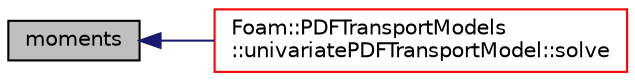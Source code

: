 digraph "moments"
{
  bgcolor="transparent";
  edge [fontname="Helvetica",fontsize="10",labelfontname="Helvetica",labelfontsize="10"];
  node [fontname="Helvetica",fontsize="10",shape=record];
  rankdir="LR";
  Node17 [label="moments",height=0.2,width=0.4,color="black", fillcolor="grey75", style="filled", fontcolor="black"];
  Node17 -> Node18 [dir="back",color="midnightblue",fontsize="10",style="solid",fontname="Helvetica"];
  Node18 [label="Foam::PDFTransportModels\l::univariatePDFTransportModel::solve",height=0.2,width=0.4,color="red",URL="$a02060.html#af7d39f0eac0af0ed5785935ac72a1e7d",tooltip="Edit. "];
}
